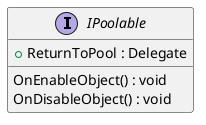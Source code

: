 @startuml
interface IPoolable {
    + ReturnToPool : Delegate
    OnEnableObject() : void
    OnDisableObject() : void
}
@enduml
